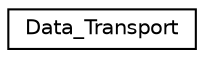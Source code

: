 digraph "Graphical Class Hierarchy"
{
  edge [fontname="Helvetica",fontsize="10",labelfontname="Helvetica",labelfontsize="10"];
  node [fontname="Helvetica",fontsize="10",shape=record];
  rankdir="LR";
  Node0 [label="Data_Transport",height=0.2,width=0.4,color="black", fillcolor="white", style="filled",URL="$classData__Transport.html",tooltip="Data for the Transport equation. "];
}
